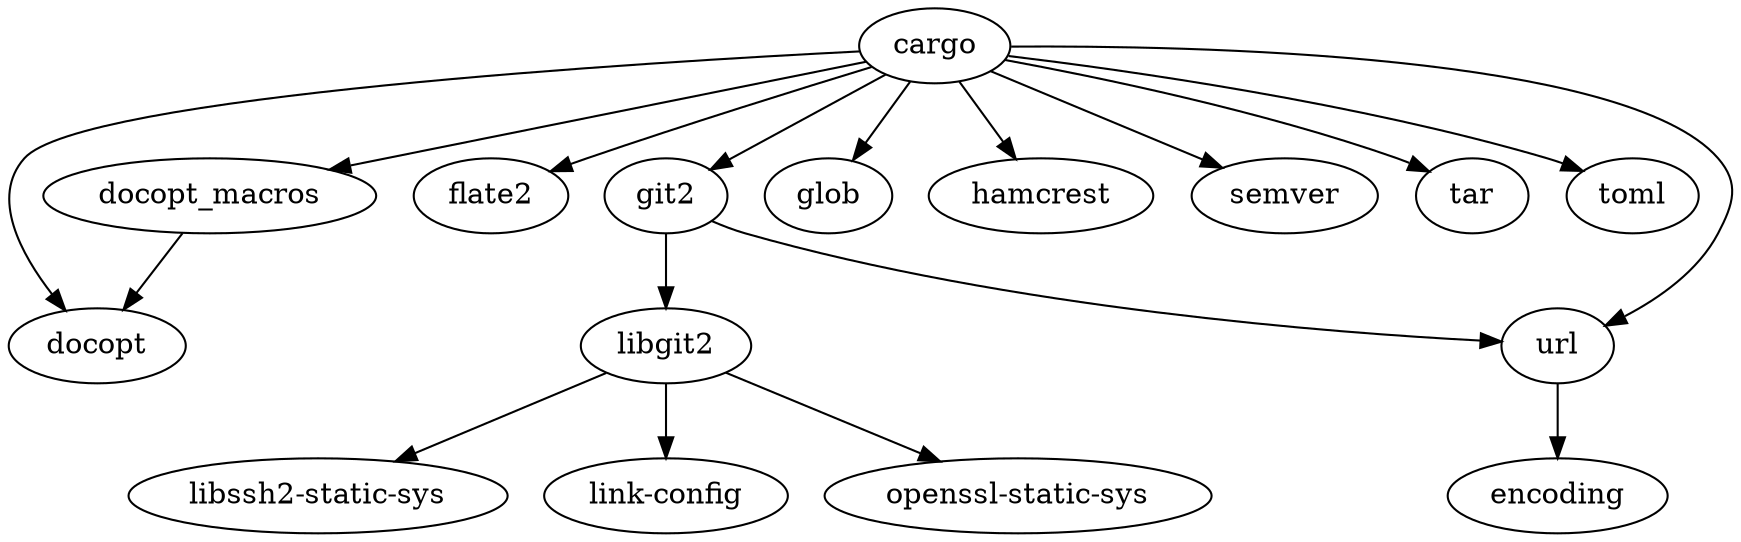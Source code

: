 digraph example3 {
    N0[label="cargo"];
    N1[label="docopt"];
    N2[label="docopt_macros"];
    N3[label="flate2"];
    N4[label="git2"];
    N5[label="glob"];
    N6[label="hamcrest"];
    N7[label="semver"];
    N8[label="tar"];
    N9[label="toml"];
    N10[label="url"];
    N11[label="encoding"];
    N12[label="libgit2"];
    N13[label="libssh2-static-sys"];
    N14[label="link-config"];
    N15[label="openssl-static-sys"];
    N0 -> N1[label=""];
    N0 -> N2[label=""];
    N0 -> N3[label=""];
    N0 -> N4[label=""];
    N0 -> N5[label=""];
    N0 -> N6[label=""];
    N0 -> N7[label=""];
    N0 -> N8[label=""];
    N0 -> N9[label=""];
    N0 -> N10[label=""];
    N2 -> N1[label=""];
    N4 -> N12[label=""];
    N4 -> N10[label=""];
    N12 -> N13[label=""];
    N12 -> N14[label=""];
    N12 -> N15[label=""];
    N10 -> N11[label=""];
}
